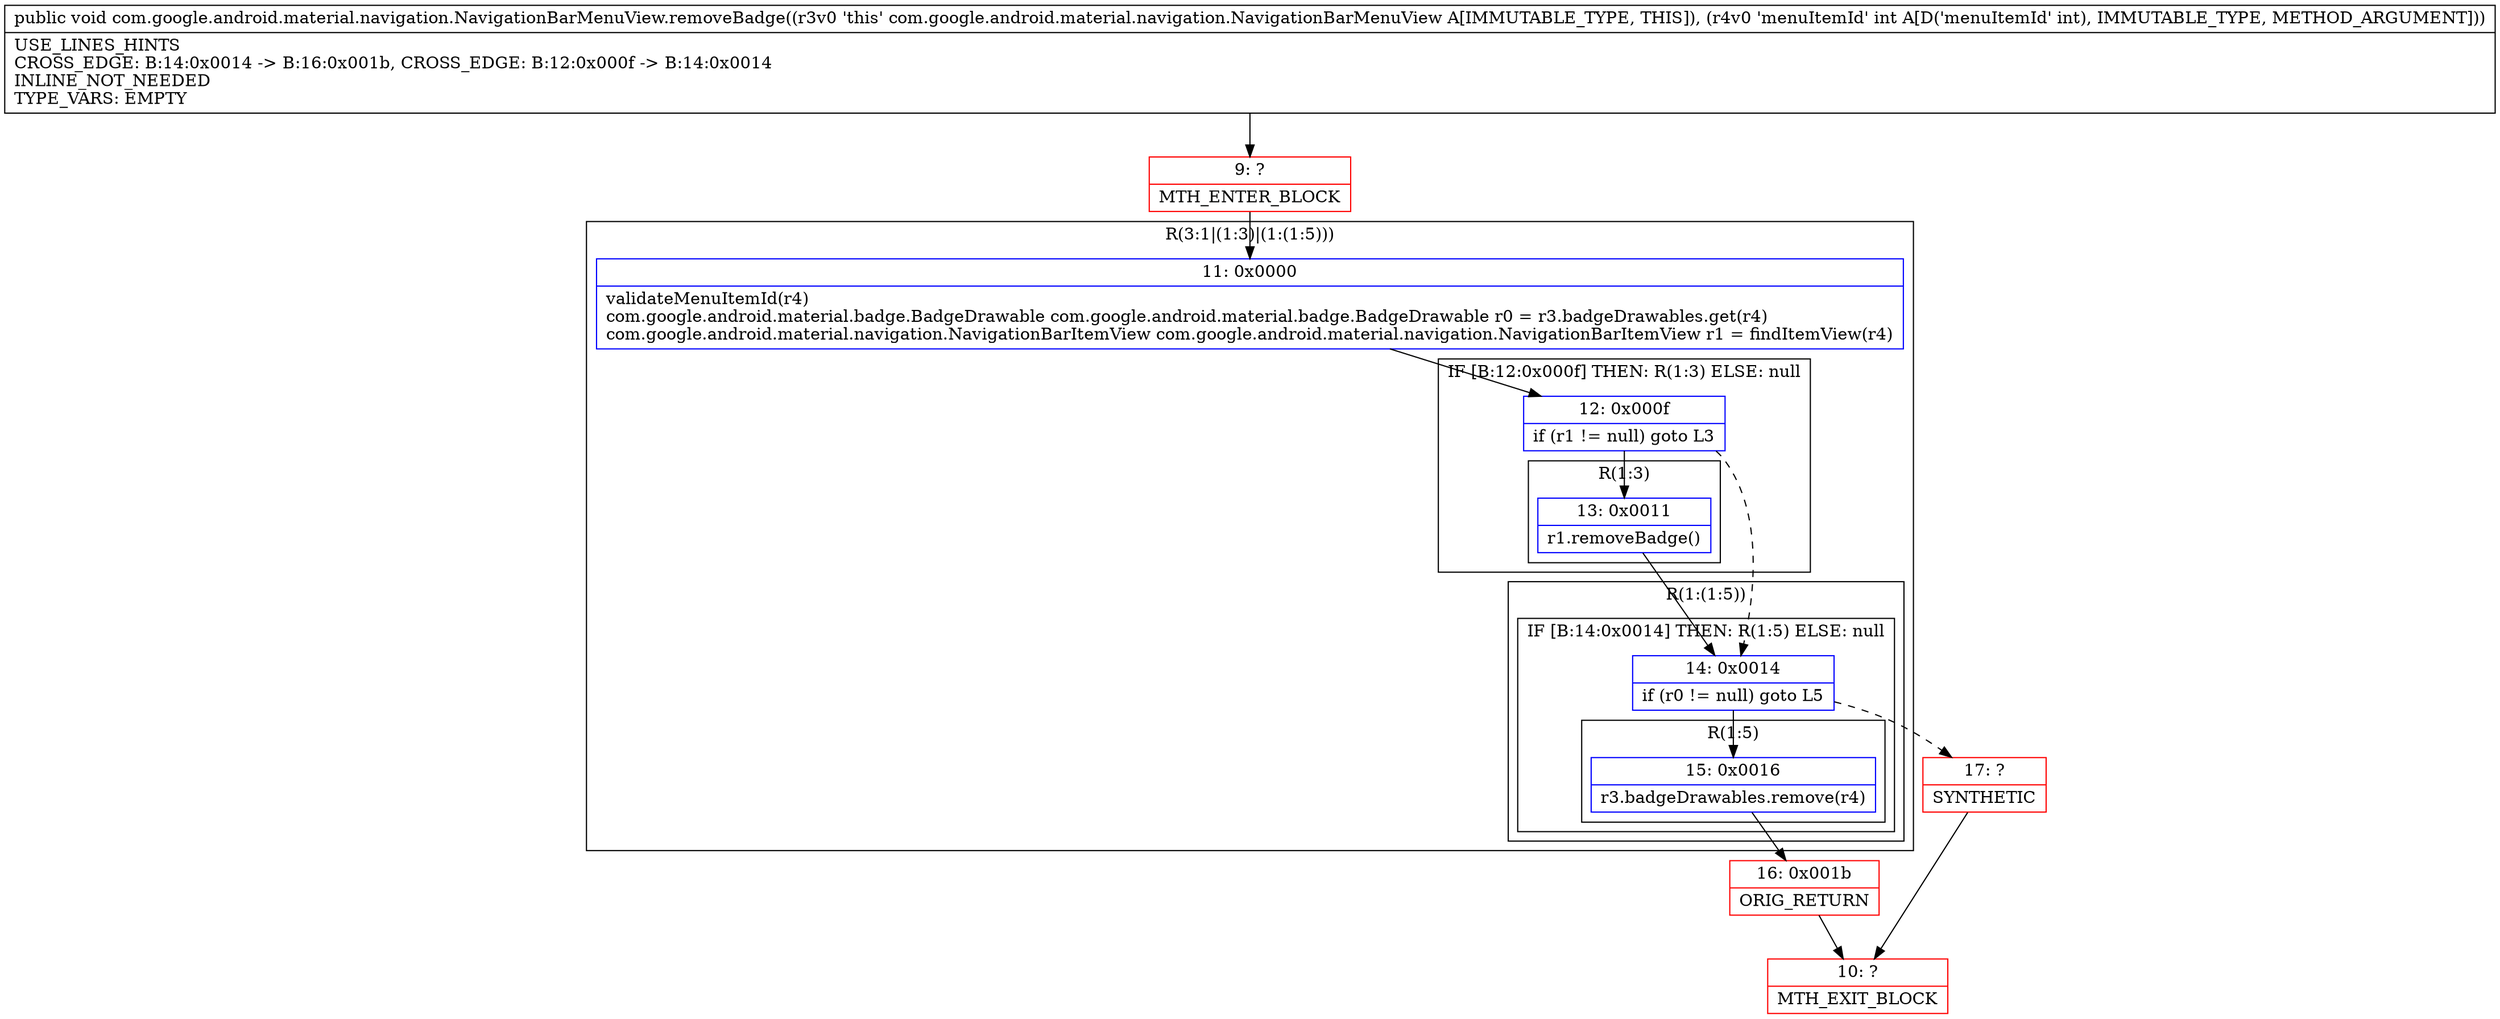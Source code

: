 digraph "CFG forcom.google.android.material.navigation.NavigationBarMenuView.removeBadge(I)V" {
subgraph cluster_Region_59738060 {
label = "R(3:1|(1:3)|(1:(1:5)))";
node [shape=record,color=blue];
Node_11 [shape=record,label="{11\:\ 0x0000|validateMenuItemId(r4)\lcom.google.android.material.badge.BadgeDrawable com.google.android.material.badge.BadgeDrawable r0 = r3.badgeDrawables.get(r4)\lcom.google.android.material.navigation.NavigationBarItemView com.google.android.material.navigation.NavigationBarItemView r1 = findItemView(r4)\l}"];
subgraph cluster_IfRegion_1918559236 {
label = "IF [B:12:0x000f] THEN: R(1:3) ELSE: null";
node [shape=record,color=blue];
Node_12 [shape=record,label="{12\:\ 0x000f|if (r1 != null) goto L3\l}"];
subgraph cluster_Region_449169261 {
label = "R(1:3)";
node [shape=record,color=blue];
Node_13 [shape=record,label="{13\:\ 0x0011|r1.removeBadge()\l}"];
}
}
subgraph cluster_Region_1774317126 {
label = "R(1:(1:5))";
node [shape=record,color=blue];
subgraph cluster_IfRegion_1517544554 {
label = "IF [B:14:0x0014] THEN: R(1:5) ELSE: null";
node [shape=record,color=blue];
Node_14 [shape=record,label="{14\:\ 0x0014|if (r0 != null) goto L5\l}"];
subgraph cluster_Region_733515224 {
label = "R(1:5)";
node [shape=record,color=blue];
Node_15 [shape=record,label="{15\:\ 0x0016|r3.badgeDrawables.remove(r4)\l}"];
}
}
}
}
Node_9 [shape=record,color=red,label="{9\:\ ?|MTH_ENTER_BLOCK\l}"];
Node_16 [shape=record,color=red,label="{16\:\ 0x001b|ORIG_RETURN\l}"];
Node_10 [shape=record,color=red,label="{10\:\ ?|MTH_EXIT_BLOCK\l}"];
Node_17 [shape=record,color=red,label="{17\:\ ?|SYNTHETIC\l}"];
MethodNode[shape=record,label="{public void com.google.android.material.navigation.NavigationBarMenuView.removeBadge((r3v0 'this' com.google.android.material.navigation.NavigationBarMenuView A[IMMUTABLE_TYPE, THIS]), (r4v0 'menuItemId' int A[D('menuItemId' int), IMMUTABLE_TYPE, METHOD_ARGUMENT]))  | USE_LINES_HINTS\lCROSS_EDGE: B:14:0x0014 \-\> B:16:0x001b, CROSS_EDGE: B:12:0x000f \-\> B:14:0x0014\lINLINE_NOT_NEEDED\lTYPE_VARS: EMPTY\l}"];
MethodNode -> Node_9;Node_11 -> Node_12;
Node_12 -> Node_13;
Node_12 -> Node_14[style=dashed];
Node_13 -> Node_14;
Node_14 -> Node_15;
Node_14 -> Node_17[style=dashed];
Node_15 -> Node_16;
Node_9 -> Node_11;
Node_16 -> Node_10;
Node_17 -> Node_10;
}


